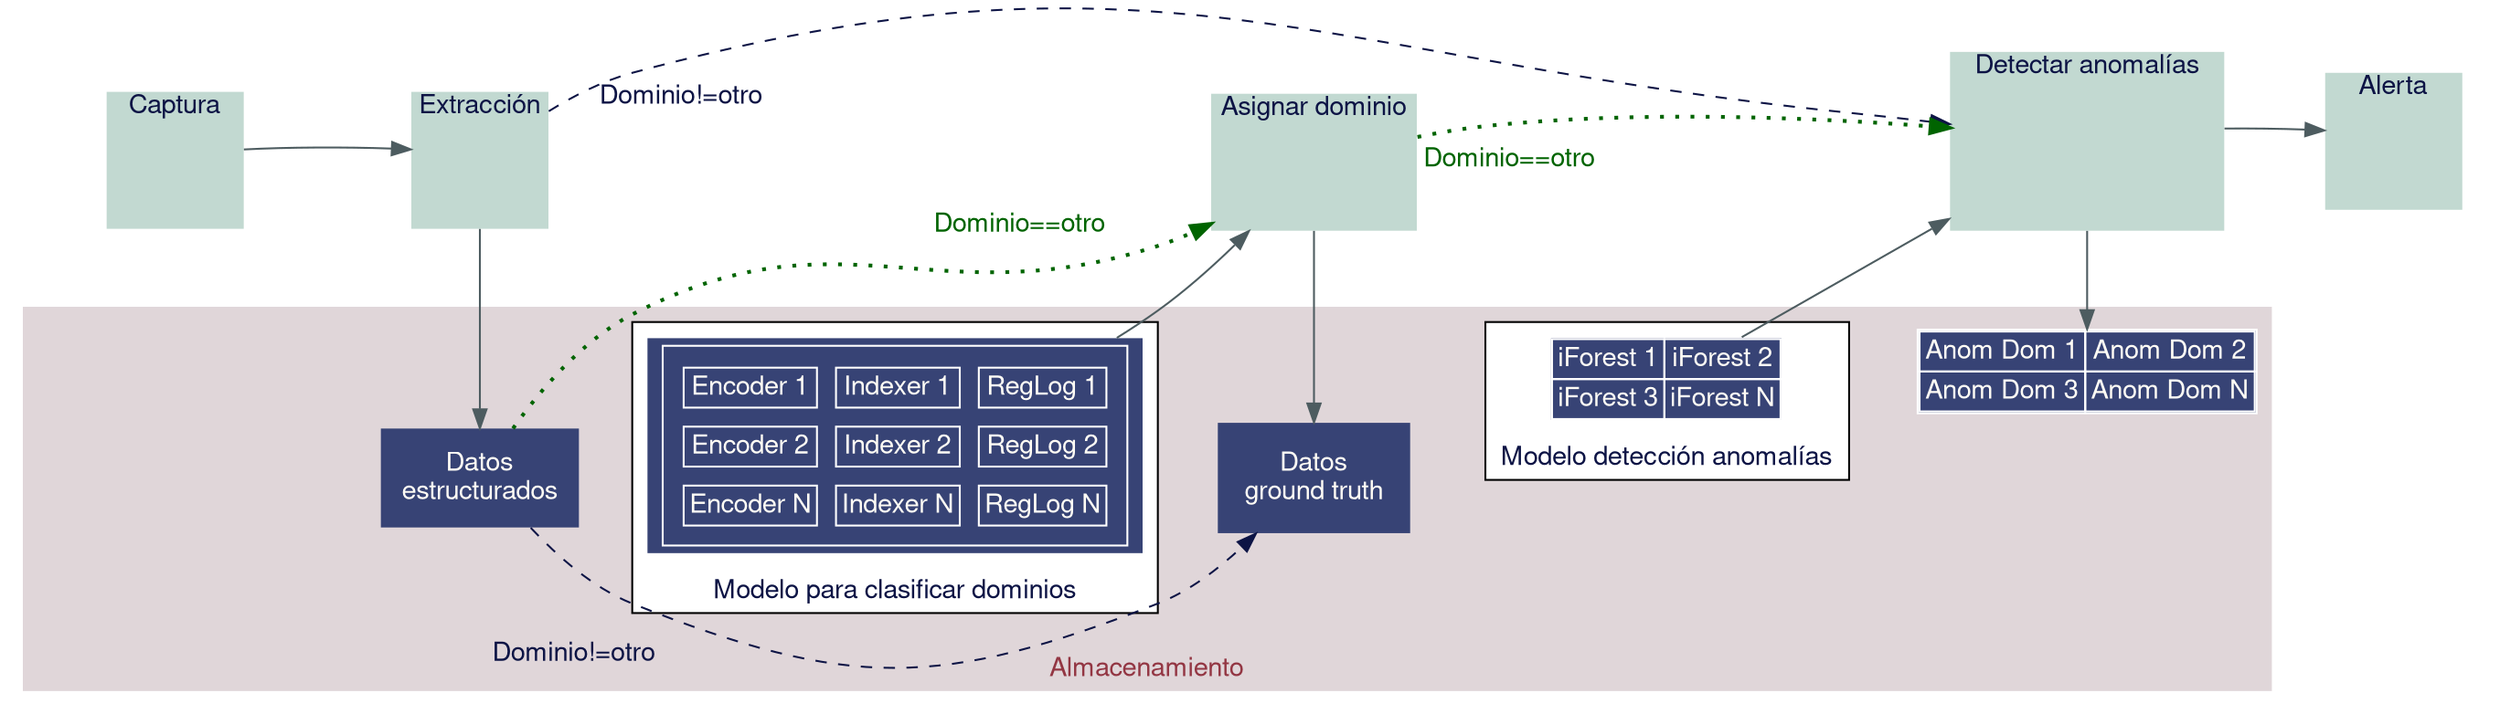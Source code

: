 digraph G {
  # dot -Tsvg file.gv -o file.svg | kitty icat file.svg
  rankdir=LR
  newrank=true
  #nodesep=0.7
  #ranksep=0
  fontname="Helvetica,Arial,sans-serif"
  #splines=false
  node [shape=box, style=filled, penwidth=0, fontname="Helvetica,Arial,sans-serif"];
  edge [color="#4d5c60", fontname="Helvetica,Arial,sans-serif"];

  subgraph cluster_actions {
    penwidth=0
    node [fillcolor="#c2d9d1", fontcolor="#0d1445"]

    captura [label="Captura" labelloc="top" image="imgs/kafka.png" width=1 height=1 fixedsize=true imagescale=true]
    extrac [label="Extracción" labelloc="top" image="imgs/spark_stream.png" width=1 height=1 fixedsize=true imagescale=true];
    #extrac [label="Extracción" labelloc="top" image="imgs/pyspark.png" width=1.4 height=0.8 fixedsize=true];
    modelo_clas [label="Entrenar modelo\nbasado en\ndominios conocidos", margin=0.20, style=invis];
    asignar_dom [label="Asignar dominio" labelloc="top" margin=0.13 image="imgs/pyspark.png" width=1.5 height=1 fixedsize=true imagescale=true];
    modelo_anomal [label="Entrenar modelo\npara anomalías" style=invis]
    detect [label="Detectar anomalías" labelloc="top" image="imgs/scalaspark.png" width=2 height=1.3 fixedsize=true imagescale=true]
    alert [label="Alerta" labelloc="top" image="imgs/kafka.png" width=1 height=1 fixedsize=true imagescale=true]
  }

  subgraph cluster_store {
    penwidth=0
    bgcolor="#e0d6d9";
    label="Almacenamiento"
    fontcolor="#933643"
    labelloc="bottom"

    clust_img [label="" fillcolor="#e0d6d9" shape=rect, width=2, height=0.5, style=filled, image="imgs/minio.png", fixedsize=true]
    clust_img2 [label="" fillcolor="#e0d6d9" shape=rect, width=2, height=1.5, style=filled, image="imgs/s3.png", fixedsize=true]


    node [fillcolor="#374375", fontcolor="#fffcf5"]

    #no_estrct [label="Datos\nno estruct", margin=0.15];
    estruct [label="Datos\nestructurados", margin=0.15];
    
    subgraph cluster_model_class {
      penwidth=1
      bgcolor = white;
      label="Modelo para clasificar dominios"
      fontcolor="#0d1445" 
      labelloc="bottom"

      classif [
      label=<
        <table border="1" color="white" cellspacing="10">
          <tr><td>Encoder 1</td><td>Indexer 1</td><td>RegLog 1</td></tr>
          <tr><td>Encoder 2</td><td>Indexer 2</td><td>RegLog 2</td></tr>
          <tr><td>Encoder N</td><td>Indexer N</td><td>RegLog N</td></tr>
        </table>
      >]; 

    }

    ground_t [label="Datos\nground truth", margin=0.20];

    subgraph cluster_iforest {
      penwidth=1
      bgcolor= white;
      label="Modelo detección anomalías"
      fontcolor="#0d1445"
      labelloc="bottom"

      iforest[
      style=filled
      margin=0
      label=<
        <table border="1" color="white" cellspacing="0">
          <tr><td>iForest 1</td><td>iForest 2</td></tr>
          <tr><td>iForest 3</td><td>iForest N</td></tr>
        </table>
      >]; 
    }

    anoms [
      style=filled
      margin=0
      label=<
        <table border="1" color="white" cellspacing="0">
        <tr><td>Anom Dom 1</td><td>Anom Dom 2</td></tr>
        <tr><td>Anom Dom 3</td><td>Anom Dom N</td></tr>
      </table>
      >
    ];
    
    iforest
    anoms 

  }

  captura -> extrac -> modelo_clas -> asignar_dom -> modelo_anomal -> detect -> alert [style=invis];

  estruct -> ground_t -> iforest -> anoms [style=invis]

  captura -> extrac;
  extrac -> estruct;
  estruct -> asignar_dom [headlabel="Dominio==otro" labeldistance=10.0 color=darkgreen fontcolor=darkgreen style=dotted penwidth=2];
  estruct -> ground_t [taillabel="Dominio!=otro" labeldistance=7 color="#0d1445" fontcolor="#0d1445" style=dashed]
  extrac -> detect [taillabel="Dominio!=otro" labeldistance=7 color="#0d1445" fontcolor="#0d1445" style=dashed];
  classif -> asignar_dom;
  asignar_dom -> ground_t;
  asignar_dom -> detect [taillabel="Dominio==otro" labeldistance=5 color=darkgreen fontcolor=darkgreen style=dotted penwidth=2];
  #ground_t -> detect;
  #modelo_anomal -> iforest;
  iforest -> detect;
  detect -> anoms;
  detect -> alert;

  {rank=same; captura; }
  {rank=same; extrac; estruct;}
  {rank=same; modelo_clas; classif;}
  {rank=same; asignar_dom; ground_t;}
  {rank=same; modelo_anomal; iforest;}
  {rank=same; detect; anoms;}
  {rank=same; alert;}
}

